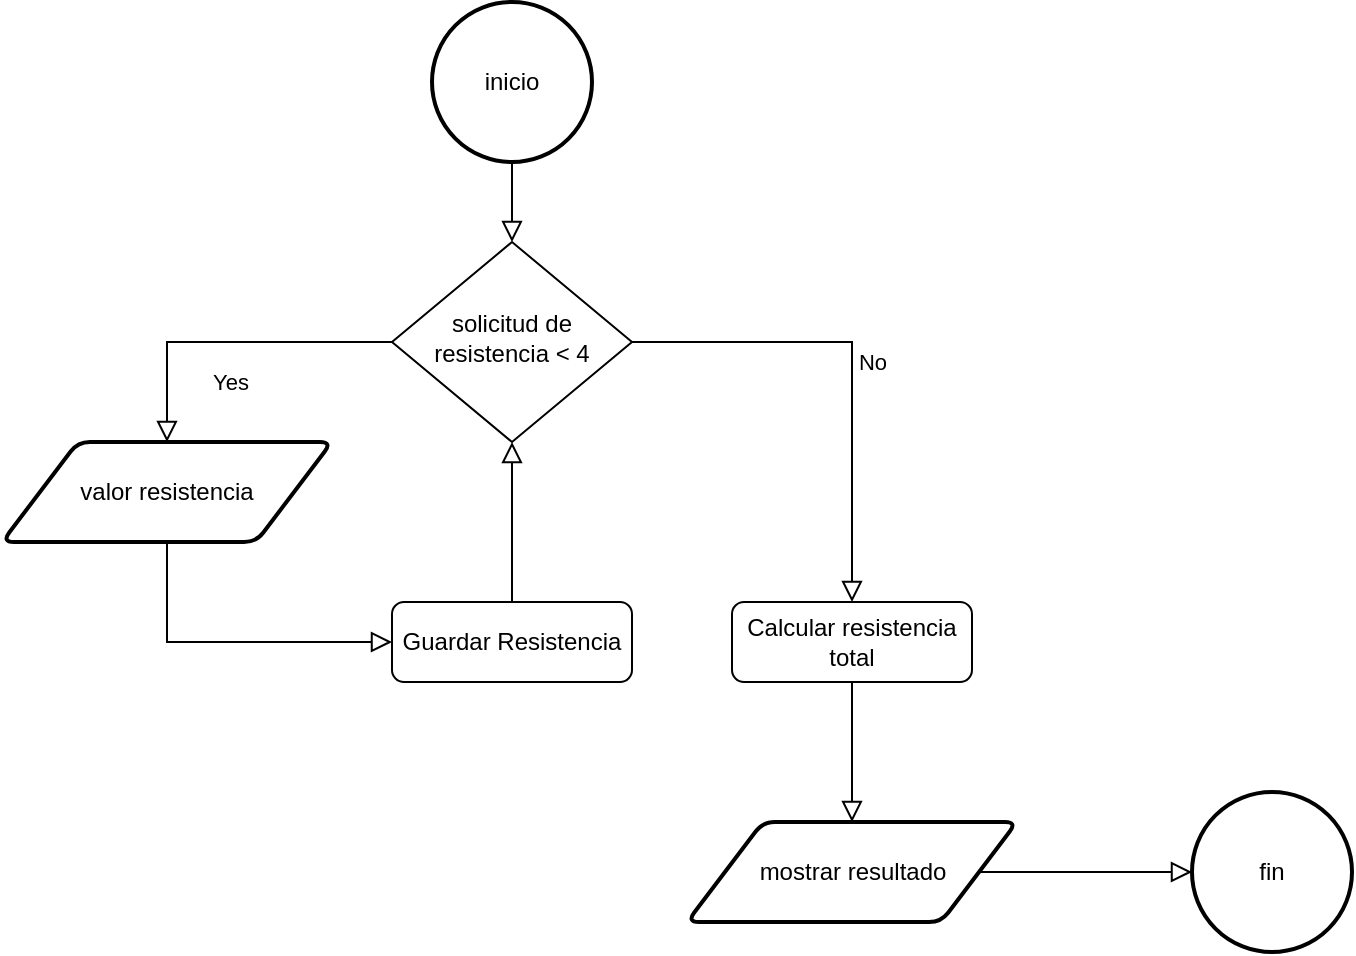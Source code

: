 <mxfile version="24.3.1" type="github">
  <diagram id="C5RBs43oDa-KdzZeNtuy" name="Page-1">
    <mxGraphModel dx="1434" dy="738" grid="1" gridSize="10" guides="1" tooltips="1" connect="1" arrows="1" fold="1" page="1" pageScale="1" pageWidth="827" pageHeight="1169" math="0" shadow="0">
      <root>
        <mxCell id="WIyWlLk6GJQsqaUBKTNV-0" />
        <mxCell id="WIyWlLk6GJQsqaUBKTNV-1" parent="WIyWlLk6GJQsqaUBKTNV-0" />
        <mxCell id="RMvWjYXVxWS9a9s_slDw-0" value="No" style="edgeStyle=orthogonalEdgeStyle;rounded=0;html=1;jettySize=auto;orthogonalLoop=1;fontSize=11;endArrow=block;endFill=0;endSize=8;strokeWidth=1;shadow=0;labelBackgroundColor=none;exitX=1;exitY=0.5;exitDx=0;exitDy=0;entryX=0.5;entryY=0;entryDx=0;entryDy=0;" edge="1" parent="WIyWlLk6GJQsqaUBKTNV-1" source="RMvWjYXVxWS9a9s_slDw-1" target="RMvWjYXVxWS9a9s_slDw-9">
          <mxGeometry y="10" relative="1" as="geometry">
            <mxPoint as="offset" />
            <mxPoint x="515" y="390" as="targetPoint" />
            <Array as="points">
              <mxPoint x="515" y="260" />
            </Array>
          </mxGeometry>
        </mxCell>
        <mxCell id="RMvWjYXVxWS9a9s_slDw-1" value="solicitud de resistencia &amp;lt; 4" style="rhombus;whiteSpace=wrap;html=1;shadow=0;fontFamily=Helvetica;fontSize=12;align=center;strokeWidth=1;spacing=6;spacingTop=-4;" vertex="1" parent="WIyWlLk6GJQsqaUBKTNV-1">
          <mxGeometry x="285" y="210" width="120" height="100" as="geometry" />
        </mxCell>
        <mxCell id="RMvWjYXVxWS9a9s_slDw-2" value="inicio" style="strokeWidth=2;html=1;shape=mxgraph.flowchart.start_2;whiteSpace=wrap;" vertex="1" parent="WIyWlLk6GJQsqaUBKTNV-1">
          <mxGeometry x="305" y="90" width="80" height="80" as="geometry" />
        </mxCell>
        <mxCell id="RMvWjYXVxWS9a9s_slDw-3" value="valor resistencia" style="shape=parallelogram;html=1;strokeWidth=2;perimeter=parallelogramPerimeter;whiteSpace=wrap;rounded=1;arcSize=12;size=0.23;" vertex="1" parent="WIyWlLk6GJQsqaUBKTNV-1">
          <mxGeometry x="90" y="310" width="165" height="50" as="geometry" />
        </mxCell>
        <mxCell id="RMvWjYXVxWS9a9s_slDw-4" value="Guardar Resistencia" style="rounded=1;whiteSpace=wrap;html=1;fontSize=12;glass=0;strokeWidth=1;shadow=0;" vertex="1" parent="WIyWlLk6GJQsqaUBKTNV-1">
          <mxGeometry x="285" y="390" width="120" height="40" as="geometry" />
        </mxCell>
        <mxCell id="RMvWjYXVxWS9a9s_slDw-5" value="Yes" style="rounded=0;html=1;jettySize=auto;orthogonalLoop=1;fontSize=11;endArrow=block;endFill=0;endSize=8;strokeWidth=1;shadow=0;labelBackgroundColor=none;edgeStyle=orthogonalEdgeStyle;exitX=0;exitY=0.5;exitDx=0;exitDy=0;entryX=0.5;entryY=0;entryDx=0;entryDy=0;" edge="1" parent="WIyWlLk6GJQsqaUBKTNV-1" source="RMvWjYXVxWS9a9s_slDw-1" target="RMvWjYXVxWS9a9s_slDw-3">
          <mxGeometry y="20" relative="1" as="geometry">
            <mxPoint as="offset" />
            <mxPoint x="262.5" y="410" as="sourcePoint" />
            <mxPoint x="192.5" y="410" as="targetPoint" />
          </mxGeometry>
        </mxCell>
        <mxCell id="RMvWjYXVxWS9a9s_slDw-6" value="" style="rounded=0;html=1;jettySize=auto;orthogonalLoop=1;fontSize=11;endArrow=block;endFill=0;endSize=8;strokeWidth=1;shadow=0;labelBackgroundColor=none;edgeStyle=orthogonalEdgeStyle;exitX=0.5;exitY=1;exitDx=0;exitDy=0;exitPerimeter=0;entryX=0.5;entryY=0;entryDx=0;entryDy=0;" edge="1" parent="WIyWlLk6GJQsqaUBKTNV-1" source="RMvWjYXVxWS9a9s_slDw-2" target="RMvWjYXVxWS9a9s_slDw-1">
          <mxGeometry x="0.333" y="20" relative="1" as="geometry">
            <mxPoint as="offset" />
            <mxPoint x="337" y="190" as="sourcePoint" />
            <mxPoint x="337" y="250" as="targetPoint" />
          </mxGeometry>
        </mxCell>
        <mxCell id="RMvWjYXVxWS9a9s_slDw-7" value="" style="rounded=0;html=1;jettySize=auto;orthogonalLoop=1;fontSize=11;endArrow=block;endFill=0;endSize=8;strokeWidth=1;shadow=0;labelBackgroundColor=none;edgeStyle=orthogonalEdgeStyle;exitX=0.5;exitY=1;exitDx=0;exitDy=0;entryX=0;entryY=0.5;entryDx=0;entryDy=0;" edge="1" parent="WIyWlLk6GJQsqaUBKTNV-1" source="RMvWjYXVxWS9a9s_slDw-3" target="RMvWjYXVxWS9a9s_slDw-4">
          <mxGeometry x="0.333" y="20" relative="1" as="geometry">
            <mxPoint as="offset" />
            <mxPoint x="185" y="400" as="sourcePoint" />
            <mxPoint x="185" y="440" as="targetPoint" />
          </mxGeometry>
        </mxCell>
        <mxCell id="RMvWjYXVxWS9a9s_slDw-8" value="" style="rounded=0;html=1;jettySize=auto;orthogonalLoop=1;fontSize=11;endArrow=block;endFill=0;endSize=8;strokeWidth=1;shadow=0;labelBackgroundColor=none;edgeStyle=orthogonalEdgeStyle;exitX=0.5;exitY=0;exitDx=0;exitDy=0;entryX=0.5;entryY=1;entryDx=0;entryDy=0;" edge="1" parent="WIyWlLk6GJQsqaUBKTNV-1" source="RMvWjYXVxWS9a9s_slDw-4" target="RMvWjYXVxWS9a9s_slDw-1">
          <mxGeometry x="0.333" y="20" relative="1" as="geometry">
            <mxPoint as="offset" />
            <mxPoint x="183" y="370" as="sourcePoint" />
            <mxPoint x="295" y="420" as="targetPoint" />
          </mxGeometry>
        </mxCell>
        <mxCell id="RMvWjYXVxWS9a9s_slDw-9" value="Calcular resistencia total" style="rounded=1;whiteSpace=wrap;html=1;fontSize=12;glass=0;strokeWidth=1;shadow=0;" vertex="1" parent="WIyWlLk6GJQsqaUBKTNV-1">
          <mxGeometry x="455" y="390" width="120" height="40" as="geometry" />
        </mxCell>
        <mxCell id="RMvWjYXVxWS9a9s_slDw-10" value="mostrar resultado" style="shape=parallelogram;html=1;strokeWidth=2;perimeter=parallelogramPerimeter;whiteSpace=wrap;rounded=1;arcSize=12;size=0.23;" vertex="1" parent="WIyWlLk6GJQsqaUBKTNV-1">
          <mxGeometry x="432.5" y="500" width="165" height="50" as="geometry" />
        </mxCell>
        <mxCell id="RMvWjYXVxWS9a9s_slDw-11" value="fin" style="strokeWidth=2;html=1;shape=mxgraph.flowchart.start_2;whiteSpace=wrap;" vertex="1" parent="WIyWlLk6GJQsqaUBKTNV-1">
          <mxGeometry x="685" y="485" width="80" height="80" as="geometry" />
        </mxCell>
        <mxCell id="RMvWjYXVxWS9a9s_slDw-12" value="" style="rounded=0;html=1;jettySize=auto;orthogonalLoop=1;fontSize=11;endArrow=block;endFill=0;endSize=8;strokeWidth=1;shadow=0;labelBackgroundColor=none;edgeStyle=orthogonalEdgeStyle;exitX=1;exitY=0.5;exitDx=0;exitDy=0;entryX=0;entryY=0.5;entryDx=0;entryDy=0;entryPerimeter=0;" edge="1" parent="WIyWlLk6GJQsqaUBKTNV-1" source="RMvWjYXVxWS9a9s_slDw-10" target="RMvWjYXVxWS9a9s_slDw-11">
          <mxGeometry x="0.333" y="20" relative="1" as="geometry">
            <mxPoint as="offset" />
            <mxPoint x="305" y="565" as="sourcePoint" />
            <mxPoint x="305" y="485" as="targetPoint" />
          </mxGeometry>
        </mxCell>
        <mxCell id="RMvWjYXVxWS9a9s_slDw-13" value="" style="rounded=0;html=1;jettySize=auto;orthogonalLoop=1;fontSize=11;endArrow=block;endFill=0;endSize=8;strokeWidth=1;shadow=0;labelBackgroundColor=none;edgeStyle=orthogonalEdgeStyle;exitX=0.5;exitY=1;exitDx=0;exitDy=0;entryX=0.5;entryY=0;entryDx=0;entryDy=0;" edge="1" parent="WIyWlLk6GJQsqaUBKTNV-1" source="RMvWjYXVxWS9a9s_slDw-9" target="RMvWjYXVxWS9a9s_slDw-10">
          <mxGeometry x="0.333" y="20" relative="1" as="geometry">
            <mxPoint as="offset" />
            <mxPoint x="315" y="575" as="sourcePoint" />
            <mxPoint x="315" y="495" as="targetPoint" />
          </mxGeometry>
        </mxCell>
      </root>
    </mxGraphModel>
  </diagram>
</mxfile>
